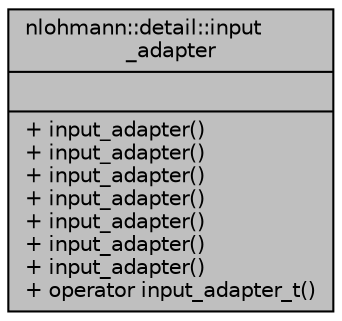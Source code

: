 digraph "nlohmann::detail::input_adapter"
{
 // INTERACTIVE_SVG=YES
  bgcolor="transparent";
  edge [fontname="Helvetica",fontsize="10",labelfontname="Helvetica",labelfontsize="10"];
  node [fontname="Helvetica",fontsize="10",shape=record];
  Node1 [label="{nlohmann::detail::input\l_adapter\n||+ input_adapter()\l+ input_adapter()\l+ input_adapter()\l+ input_adapter()\l+ input_adapter()\l+ input_adapter()\l+ input_adapter()\l+ operator input_adapter_t()\l}",height=0.2,width=0.4,color="black", fillcolor="grey75", style="filled" fontcolor="black"];
}
